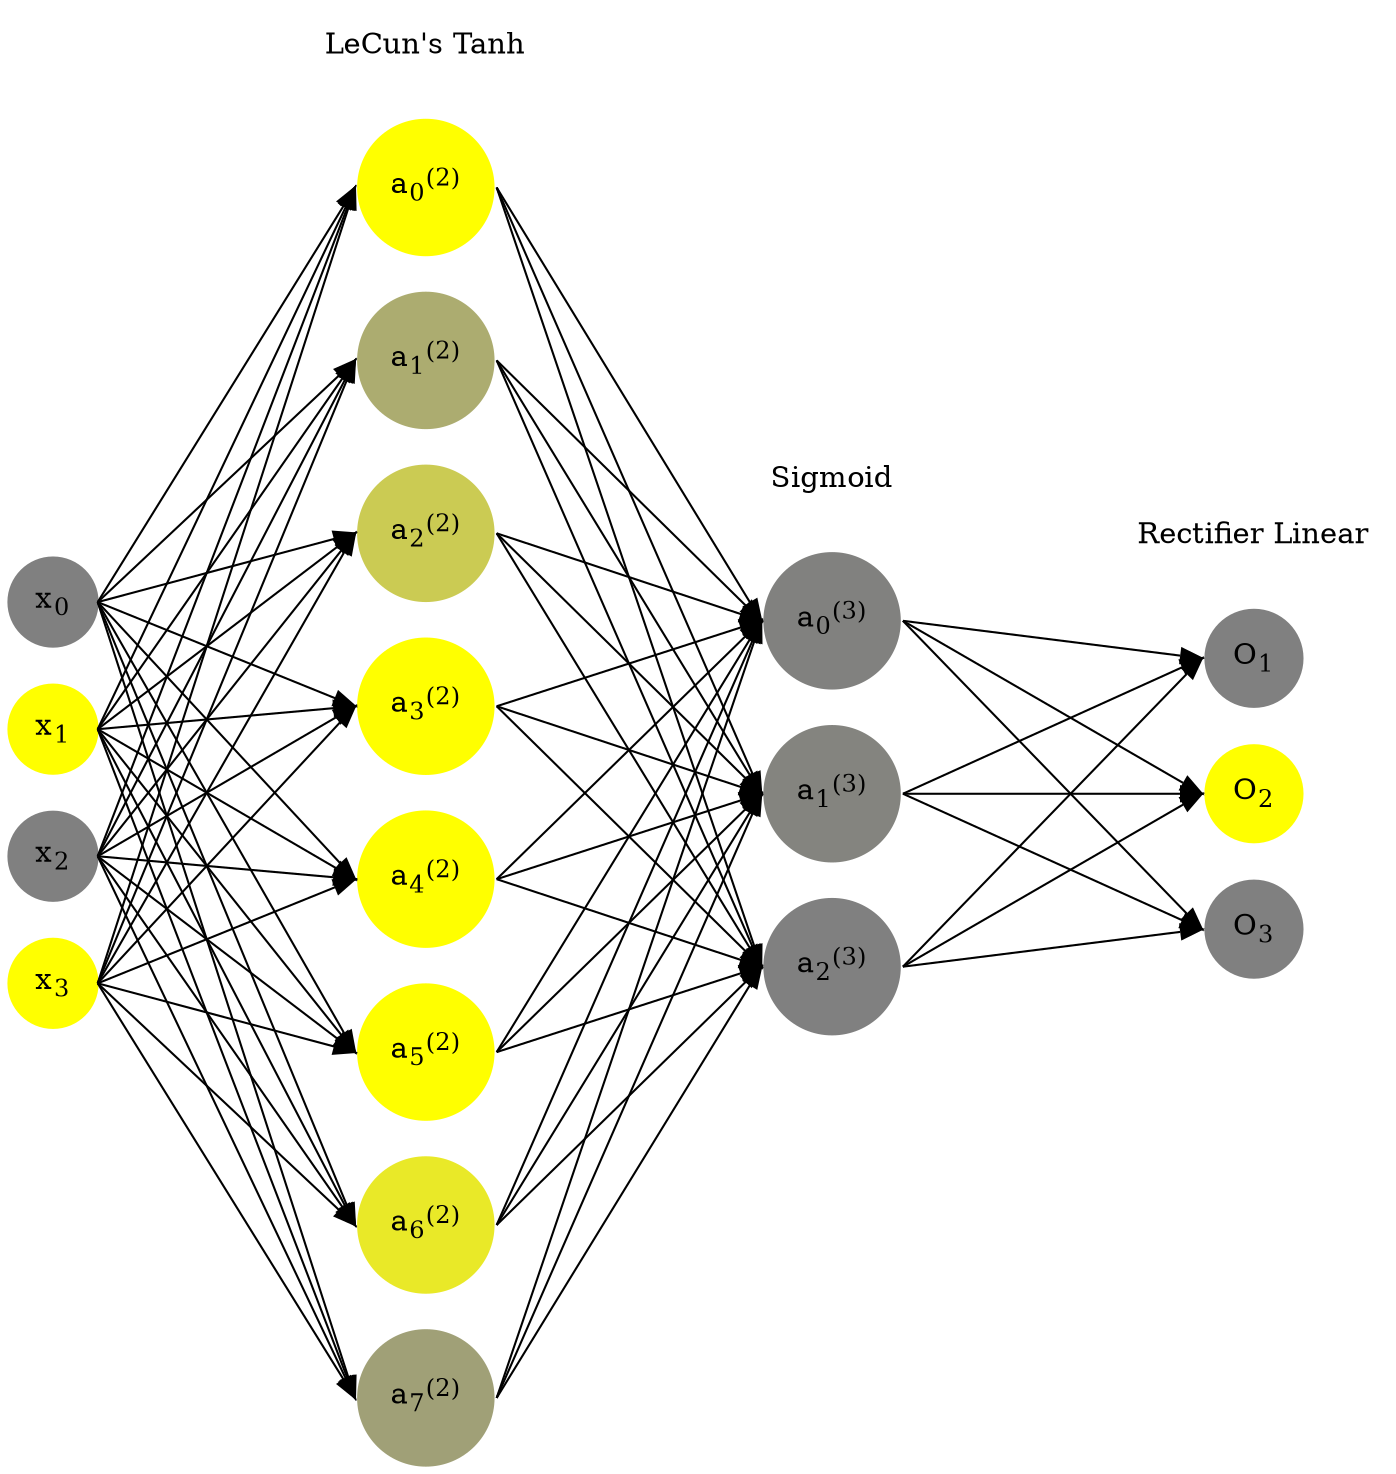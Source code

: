 digraph G {
	rankdir = LR;
	splines=false;
	edge[style=invis];
	ranksep= 1.4;
	{
	node [shape=circle, color="0.1667, 0.0, 0.5", style=filled, fillcolor="0.1667, 0.0, 0.5"];
	x0 [label=<x<sub>0</sub>>];
	}
	{
	node [shape=circle, color="0.1667, 1.0, 1.0", style=filled, fillcolor="0.1667, 1.0, 1.0"];
	x1 [label=<x<sub>1</sub>>];
	}
	{
	node [shape=circle, color="0.1667, 0.0, 0.5", style=filled, fillcolor="0.1667, 0.0, 0.5"];
	x2 [label=<x<sub>2</sub>>];
	}
	{
	node [shape=circle, color="0.1667, 1.0, 1.0", style=filled, fillcolor="0.1667, 1.0, 1.0"];
	x3 [label=<x<sub>3</sub>>];
	}
	{
	node [shape=circle, color="0.1667, 1.569038, 1.284519", style=filled, fillcolor="0.1667, 1.569038, 1.284519"];
	a02 [label=<a<sub>0</sub><sup>(2)</sup>>];
	}
	{
	node [shape=circle, color="0.1667, 0.346937, 0.673469", style=filled, fillcolor="0.1667, 0.346937, 0.673469"];
	a12 [label=<a<sub>1</sub><sup>(2)</sup>>];
	}
	{
	node [shape=circle, color="0.1667, 0.590267, 0.795133", style=filled, fillcolor="0.1667, 0.590267, 0.795133"];
	a22 [label=<a<sub>2</sub><sup>(2)</sup>>];
	}
	{
	node [shape=circle, color="0.1667, 1.207216, 1.103608", style=filled, fillcolor="0.1667, 1.207216, 1.103608"];
	a32 [label=<a<sub>3</sub><sup>(2)</sup>>];
	}
	{
	node [shape=circle, color="0.1667, 1.068054, 1.034027", style=filled, fillcolor="0.1667, 1.068054, 1.034027"];
	a42 [label=<a<sub>4</sub><sup>(2)</sup>>];
	}
	{
	node [shape=circle, color="0.1667, 1.103690, 1.051845", style=filled, fillcolor="0.1667, 1.103690, 1.051845"];
	a52 [label=<a<sub>5</sub><sup>(2)</sup>>];
	}
	{
	node [shape=circle, color="0.1667, 0.826102, 0.913051", style=filled, fillcolor="0.1667, 0.826102, 0.913051"];
	a62 [label=<a<sub>6</sub><sup>(2)</sup>>];
	}
	{
	node [shape=circle, color="0.1667, 0.250816, 0.625408", style=filled, fillcolor="0.1667, 0.250816, 0.625408"];
	a72 [label=<a<sub>7</sub><sup>(2)</sup>>];
	}
	{
	node [shape=circle, color="0.1667, 0.014938, 0.507469", style=filled, fillcolor="0.1667, 0.014938, 0.507469"];
	a03 [label=<a<sub>0</sub><sup>(3)</sup>>];
	}
	{
	node [shape=circle, color="0.1667, 0.036769, 0.518385", style=filled, fillcolor="0.1667, 0.036769, 0.518385"];
	a13 [label=<a<sub>1</sub><sup>(3)</sup>>];
	}
	{
	node [shape=circle, color="0.1667, 0.000447, 0.500224", style=filled, fillcolor="0.1667, 0.000447, 0.500224"];
	a23 [label=<a<sub>2</sub><sup>(3)</sup>>];
	}
	{
	node [shape=circle, color="0.1667, 0.0, 0.5", style=filled, fillcolor="0.1667, 0.0, 0.5"];
	O1 [label=<O<sub>1</sub>>];
	}
	{
	node [shape=circle, color="0.1667, 1.0, 1.0", style=filled, fillcolor="0.1667, 1.0, 1.0"];
	O2 [label=<O<sub>2</sub>>];
	}
	{
	node [shape=circle, color="0.1667, 0.0, 0.5", style=filled, fillcolor="0.1667, 0.0, 0.5"];
	O3 [label=<O<sub>3</sub>>];
	}
	{
	rank=same;
	x0->x1->x2->x3;
	}
	{
	rank=same;
	a02->a12->a22->a32->a42->a52->a62->a72;
	}
	{
	rank=same;
	a03->a13->a23;
	}
	{
	rank=same;
	O1->O2->O3;
	}
	l1 [shape=plaintext,label="LeCun's Tanh"];
	l1->a02;
	{rank=same; l1;a02};
	l2 [shape=plaintext,label="Sigmoid"];
	l2->a03;
	{rank=same; l2;a03};
	l3 [shape=plaintext,label="Rectifier Linear"];
	l3->O1;
	{rank=same; l3;O1};
edge[style=solid, tailport=e, headport=w];
	{x0;x1;x2;x3} -> {a02;a12;a22;a32;a42;a52;a62;a72};
	{a02;a12;a22;a32;a42;a52;a62;a72} -> {a03;a13;a23};
	{a03;a13;a23} -> {O1,O2,O3};
}